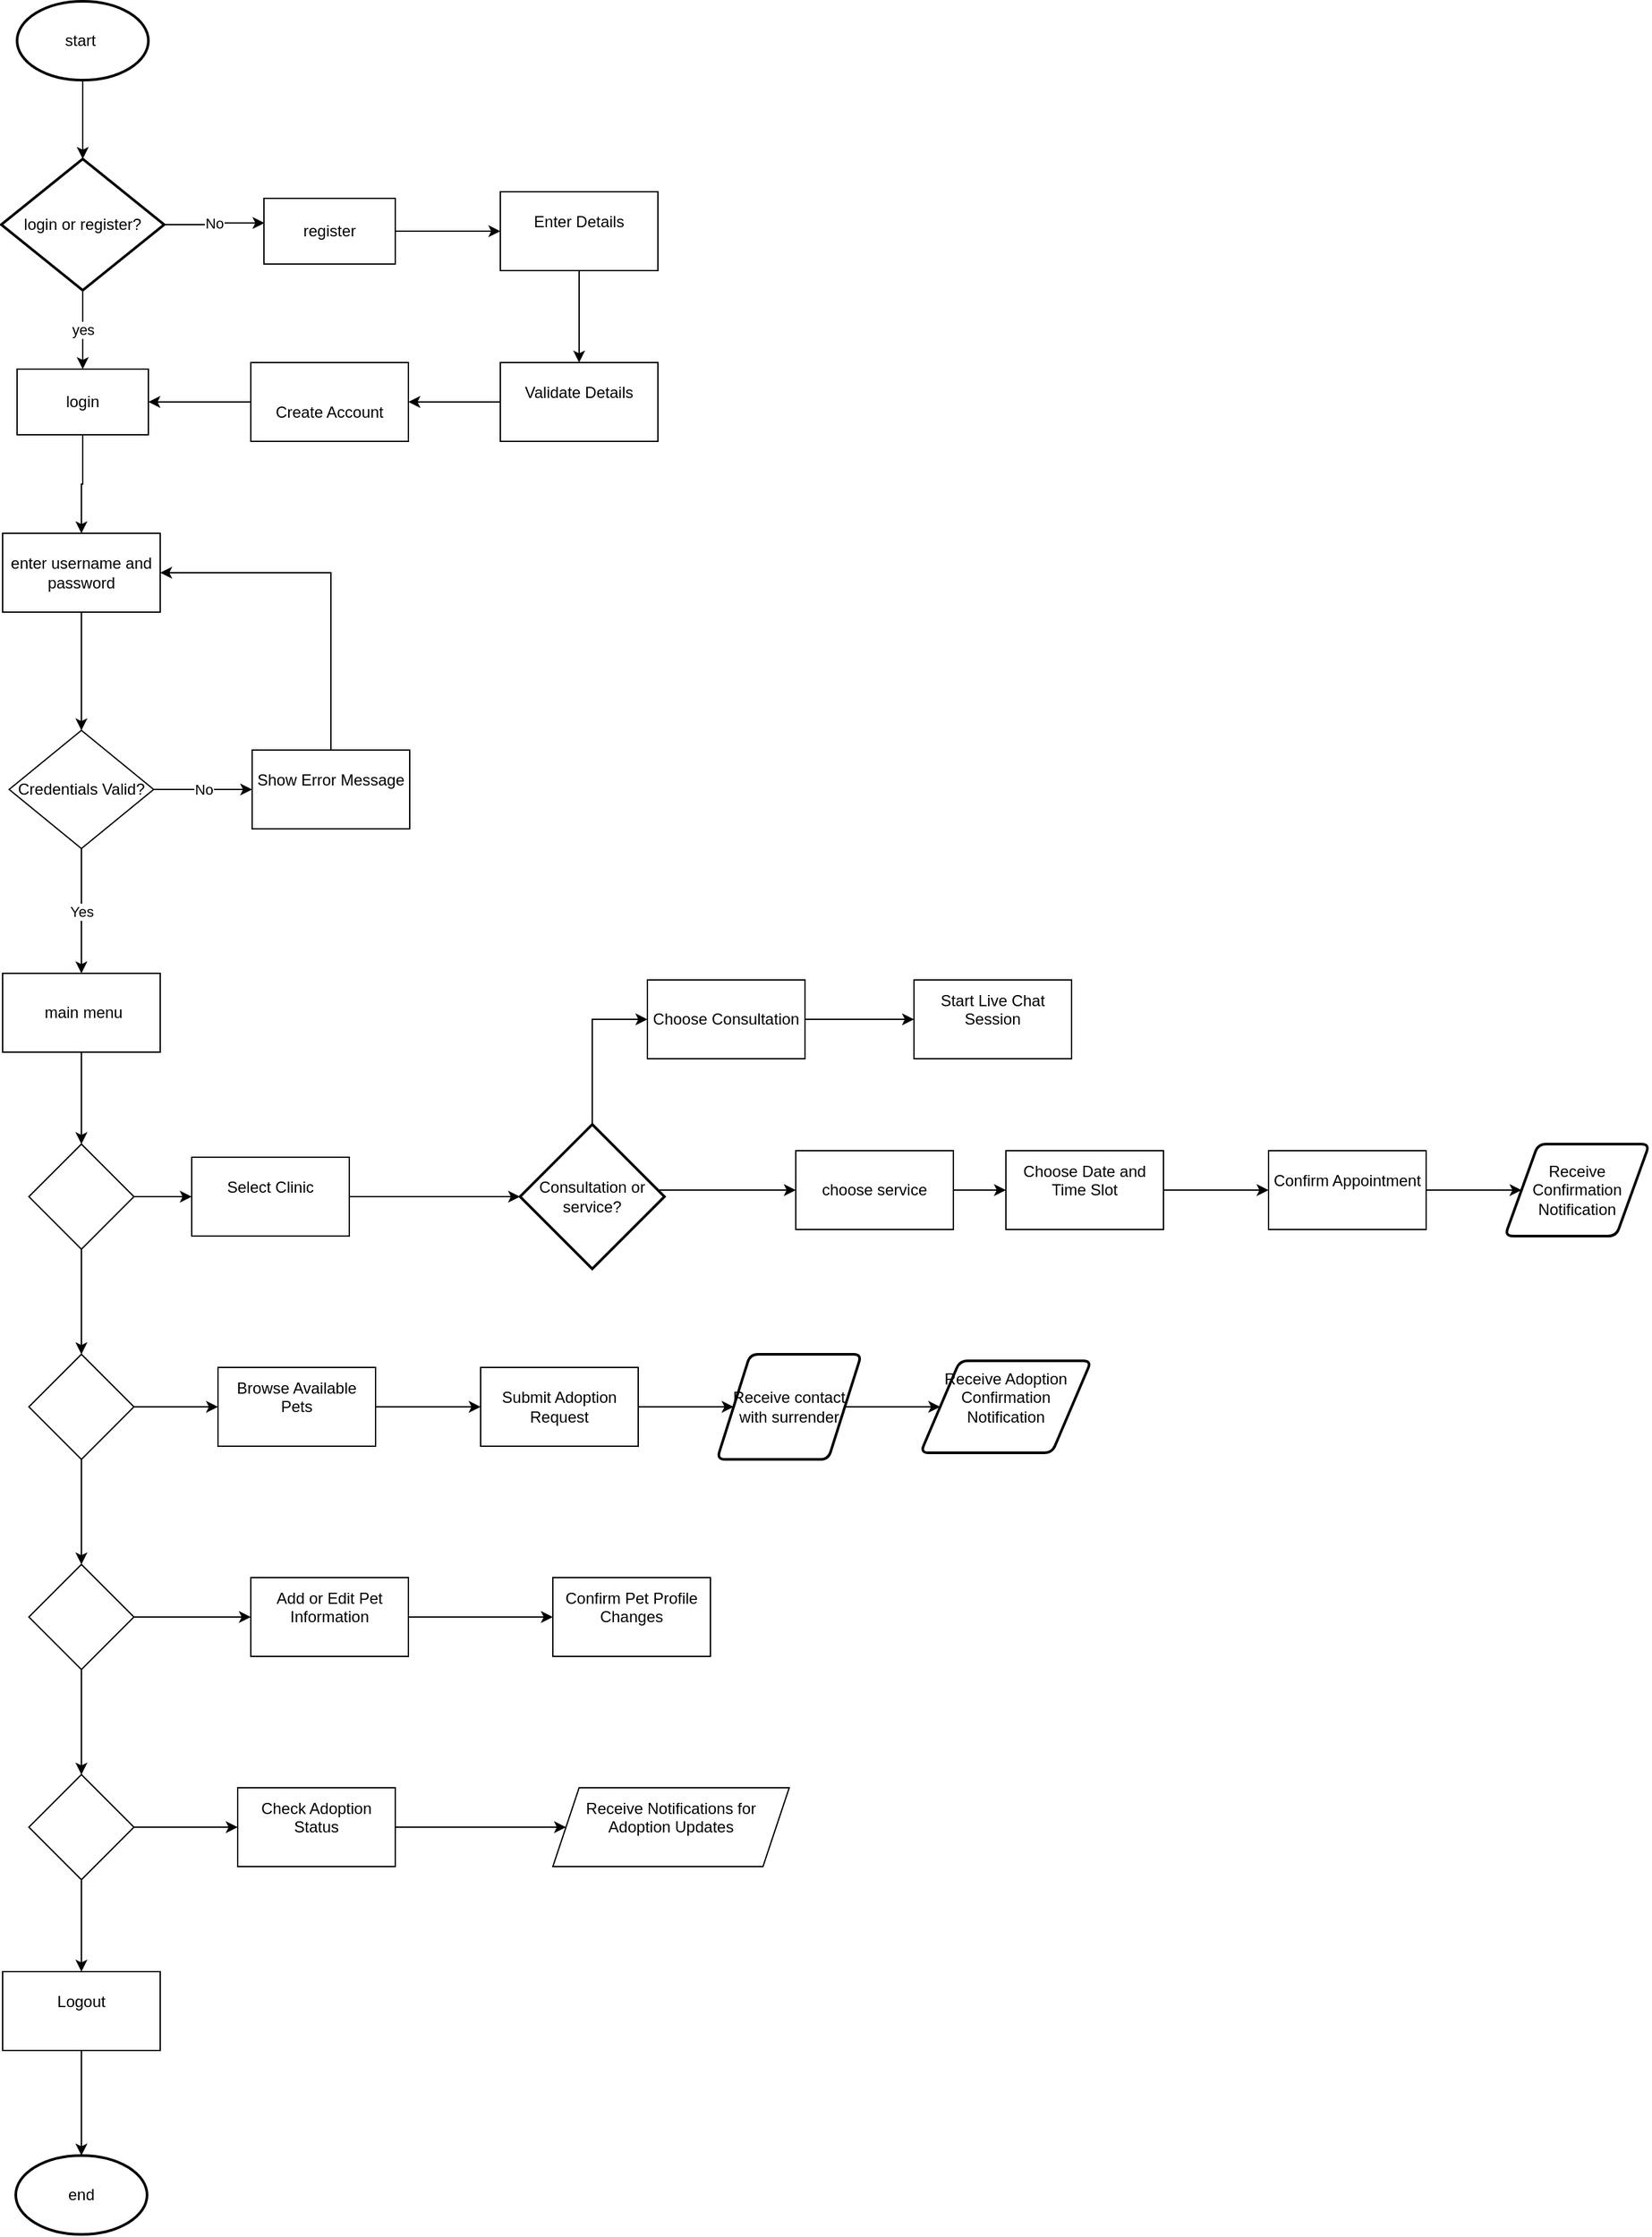 <mxfile version="24.8.4">
  <diagram id="C5RBs43oDa-KdzZeNtuy" name="Page-1">
    <mxGraphModel dx="1358" dy="549" grid="1" gridSize="10" guides="1" tooltips="1" connect="1" arrows="1" fold="1" page="1" pageScale="1" pageWidth="827" pageHeight="1169" math="0" shadow="0">
      <root>
        <mxCell id="WIyWlLk6GJQsqaUBKTNV-0" />
        <mxCell id="WIyWlLk6GJQsqaUBKTNV-1" parent="WIyWlLk6GJQsqaUBKTNV-0" />
        <mxCell id="ajQj_bRssY-FuSpLgV53-3" value="start&amp;nbsp;" style="strokeWidth=2;html=1;shape=mxgraph.flowchart.start_1;whiteSpace=wrap;" vertex="1" parent="WIyWlLk6GJQsqaUBKTNV-1">
          <mxGeometry x="352" y="30" width="100" height="60" as="geometry" />
        </mxCell>
        <mxCell id="ajQj_bRssY-FuSpLgV53-13" value="yes" style="edgeStyle=orthogonalEdgeStyle;rounded=0;orthogonalLoop=1;jettySize=auto;html=1;exitX=0.5;exitY=1;exitDx=0;exitDy=0;exitPerimeter=0;entryX=0.5;entryY=0;entryDx=0;entryDy=0;" edge="1" parent="WIyWlLk6GJQsqaUBKTNV-1" source="ajQj_bRssY-FuSpLgV53-9" target="ajQj_bRssY-FuSpLgV53-10">
          <mxGeometry relative="1" as="geometry" />
        </mxCell>
        <mxCell id="ajQj_bRssY-FuSpLgV53-9" value="login or register?" style="strokeWidth=2;html=1;shape=mxgraph.flowchart.decision;whiteSpace=wrap;" vertex="1" parent="WIyWlLk6GJQsqaUBKTNV-1">
          <mxGeometry x="340" y="150" width="124" height="100" as="geometry" />
        </mxCell>
        <mxCell id="ajQj_bRssY-FuSpLgV53-17" value="" style="edgeStyle=orthogonalEdgeStyle;rounded=0;orthogonalLoop=1;jettySize=auto;html=1;" edge="1" parent="WIyWlLk6GJQsqaUBKTNV-1" source="ajQj_bRssY-FuSpLgV53-10" target="ajQj_bRssY-FuSpLgV53-16">
          <mxGeometry relative="1" as="geometry" />
        </mxCell>
        <mxCell id="ajQj_bRssY-FuSpLgV53-10" value="login" style="html=1;dashed=0;whiteSpace=wrap;" vertex="1" parent="WIyWlLk6GJQsqaUBKTNV-1">
          <mxGeometry x="352" y="310.0" width="100" height="50" as="geometry" />
        </mxCell>
        <mxCell id="ajQj_bRssY-FuSpLgV53-29" value="" style="edgeStyle=orthogonalEdgeStyle;rounded=0;orthogonalLoop=1;jettySize=auto;html=1;" edge="1" parent="WIyWlLk6GJQsqaUBKTNV-1" source="ajQj_bRssY-FuSpLgV53-11" target="ajQj_bRssY-FuSpLgV53-28">
          <mxGeometry relative="1" as="geometry" />
        </mxCell>
        <mxCell id="ajQj_bRssY-FuSpLgV53-11" value="register" style="html=1;dashed=0;whiteSpace=wrap;" vertex="1" parent="WIyWlLk6GJQsqaUBKTNV-1">
          <mxGeometry x="540" y="180.0" width="100" height="50" as="geometry" />
        </mxCell>
        <mxCell id="ajQj_bRssY-FuSpLgV53-12" style="edgeStyle=orthogonalEdgeStyle;rounded=0;orthogonalLoop=1;jettySize=auto;html=1;exitX=0.5;exitY=1;exitDx=0;exitDy=0;exitPerimeter=0;entryX=0.5;entryY=0;entryDx=0;entryDy=0;entryPerimeter=0;" edge="1" parent="WIyWlLk6GJQsqaUBKTNV-1" source="ajQj_bRssY-FuSpLgV53-3" target="ajQj_bRssY-FuSpLgV53-9">
          <mxGeometry relative="1" as="geometry" />
        </mxCell>
        <mxCell id="ajQj_bRssY-FuSpLgV53-14" value="No" style="edgeStyle=orthogonalEdgeStyle;rounded=0;orthogonalLoop=1;jettySize=auto;html=1;exitX=1;exitY=0.5;exitDx=0;exitDy=0;exitPerimeter=0;entryX=0.004;entryY=0.375;entryDx=0;entryDy=0;entryPerimeter=0;" edge="1" parent="WIyWlLk6GJQsqaUBKTNV-1" source="ajQj_bRssY-FuSpLgV53-9" target="ajQj_bRssY-FuSpLgV53-11">
          <mxGeometry relative="1" as="geometry" />
        </mxCell>
        <mxCell id="ajQj_bRssY-FuSpLgV53-22" value="" style="edgeStyle=orthogonalEdgeStyle;rounded=0;orthogonalLoop=1;jettySize=auto;html=1;" edge="1" parent="WIyWlLk6GJQsqaUBKTNV-1" source="ajQj_bRssY-FuSpLgV53-16" target="ajQj_bRssY-FuSpLgV53-21">
          <mxGeometry relative="1" as="geometry" />
        </mxCell>
        <mxCell id="ajQj_bRssY-FuSpLgV53-16" value="enter username and password" style="whiteSpace=wrap;html=1;dashed=0;" vertex="1" parent="WIyWlLk6GJQsqaUBKTNV-1">
          <mxGeometry x="341" y="435.0" width="120" height="60" as="geometry" />
        </mxCell>
        <mxCell id="ajQj_bRssY-FuSpLgV53-24" value="Yes" style="edgeStyle=orthogonalEdgeStyle;rounded=0;orthogonalLoop=1;jettySize=auto;html=1;" edge="1" parent="WIyWlLk6GJQsqaUBKTNV-1" source="ajQj_bRssY-FuSpLgV53-21" target="ajQj_bRssY-FuSpLgV53-23">
          <mxGeometry relative="1" as="geometry">
            <Array as="points">
              <mxPoint x="401" y="720" />
              <mxPoint x="401" y="720" />
            </Array>
          </mxGeometry>
        </mxCell>
        <mxCell id="ajQj_bRssY-FuSpLgV53-26" value="No" style="edgeStyle=orthogonalEdgeStyle;rounded=0;orthogonalLoop=1;jettySize=auto;html=1;" edge="1" parent="WIyWlLk6GJQsqaUBKTNV-1" source="ajQj_bRssY-FuSpLgV53-21" target="ajQj_bRssY-FuSpLgV53-25">
          <mxGeometry relative="1" as="geometry">
            <Array as="points">
              <mxPoint x="490" y="630" />
              <mxPoint x="490" y="630" />
            </Array>
          </mxGeometry>
        </mxCell>
        <mxCell id="ajQj_bRssY-FuSpLgV53-21" value="Credentials Valid?" style="rhombus;whiteSpace=wrap;html=1;dashed=0;" vertex="1" parent="WIyWlLk6GJQsqaUBKTNV-1">
          <mxGeometry x="346" y="585" width="110" height="90" as="geometry" />
        </mxCell>
        <mxCell id="ajQj_bRssY-FuSpLgV53-82" value="" style="edgeStyle=orthogonalEdgeStyle;rounded=0;orthogonalLoop=1;jettySize=auto;html=1;" edge="1" parent="WIyWlLk6GJQsqaUBKTNV-1" source="ajQj_bRssY-FuSpLgV53-23" target="ajQj_bRssY-FuSpLgV53-81">
          <mxGeometry relative="1" as="geometry" />
        </mxCell>
        <mxCell id="ajQj_bRssY-FuSpLgV53-23" value="&amp;nbsp;main menu" style="whiteSpace=wrap;html=1;dashed=0;" vertex="1" parent="WIyWlLk6GJQsqaUBKTNV-1">
          <mxGeometry x="341" y="770" width="120" height="60" as="geometry" />
        </mxCell>
        <mxCell id="ajQj_bRssY-FuSpLgV53-27" style="edgeStyle=orthogonalEdgeStyle;rounded=0;orthogonalLoop=1;jettySize=auto;html=1;exitX=0.5;exitY=0;exitDx=0;exitDy=0;entryX=1;entryY=0.5;entryDx=0;entryDy=0;" edge="1" parent="WIyWlLk6GJQsqaUBKTNV-1" source="ajQj_bRssY-FuSpLgV53-25" target="ajQj_bRssY-FuSpLgV53-16">
          <mxGeometry relative="1" as="geometry" />
        </mxCell>
        <mxCell id="ajQj_bRssY-FuSpLgV53-25" value="&#xa;Show Error Message&#xa;&#xa;" style="whiteSpace=wrap;html=1;dashed=0;" vertex="1" parent="WIyWlLk6GJQsqaUBKTNV-1">
          <mxGeometry x="531" y="600" width="120" height="60" as="geometry" />
        </mxCell>
        <mxCell id="ajQj_bRssY-FuSpLgV53-34" value="" style="edgeStyle=orthogonalEdgeStyle;rounded=0;orthogonalLoop=1;jettySize=auto;html=1;" edge="1" parent="WIyWlLk6GJQsqaUBKTNV-1" source="ajQj_bRssY-FuSpLgV53-28" target="ajQj_bRssY-FuSpLgV53-33">
          <mxGeometry relative="1" as="geometry" />
        </mxCell>
        <mxCell id="ajQj_bRssY-FuSpLgV53-28" value="&#xa;Enter Details&#xa;&#xa;" style="whiteSpace=wrap;html=1;dashed=0;" vertex="1" parent="WIyWlLk6GJQsqaUBKTNV-1">
          <mxGeometry x="720" y="175.0" width="120" height="60" as="geometry" />
        </mxCell>
        <mxCell id="ajQj_bRssY-FuSpLgV53-32" style="edgeStyle=orthogonalEdgeStyle;rounded=0;orthogonalLoop=1;jettySize=auto;html=1;exitX=0;exitY=0.5;exitDx=0;exitDy=0;entryX=1;entryY=0.5;entryDx=0;entryDy=0;" edge="1" parent="WIyWlLk6GJQsqaUBKTNV-1" source="ajQj_bRssY-FuSpLgV53-30" target="ajQj_bRssY-FuSpLgV53-10">
          <mxGeometry relative="1" as="geometry" />
        </mxCell>
        <mxCell id="ajQj_bRssY-FuSpLgV53-30" value="&lt;br&gt;Create Account" style="whiteSpace=wrap;html=1;dashed=0;" vertex="1" parent="WIyWlLk6GJQsqaUBKTNV-1">
          <mxGeometry x="530" y="305" width="120" height="60" as="geometry" />
        </mxCell>
        <mxCell id="ajQj_bRssY-FuSpLgV53-35" style="edgeStyle=orthogonalEdgeStyle;rounded=0;orthogonalLoop=1;jettySize=auto;html=1;exitX=0;exitY=0.5;exitDx=0;exitDy=0;entryX=1;entryY=0.5;entryDx=0;entryDy=0;" edge="1" parent="WIyWlLk6GJQsqaUBKTNV-1" source="ajQj_bRssY-FuSpLgV53-33" target="ajQj_bRssY-FuSpLgV53-30">
          <mxGeometry relative="1" as="geometry" />
        </mxCell>
        <mxCell id="ajQj_bRssY-FuSpLgV53-33" value="&#xa;Validate Details&#xa;&#xa;" style="whiteSpace=wrap;html=1;dashed=0;" vertex="1" parent="WIyWlLk6GJQsqaUBKTNV-1">
          <mxGeometry x="720" y="305.0" width="120" height="60" as="geometry" />
        </mxCell>
        <mxCell id="ajQj_bRssY-FuSpLgV53-70" value="" style="edgeStyle=orthogonalEdgeStyle;rounded=0;orthogonalLoop=1;jettySize=auto;html=1;entryX=0;entryY=0.5;entryDx=0;entryDy=0;entryPerimeter=0;" edge="1" parent="WIyWlLk6GJQsqaUBKTNV-1" source="ajQj_bRssY-FuSpLgV53-36" target="ajQj_bRssY-FuSpLgV53-71">
          <mxGeometry relative="1" as="geometry" />
        </mxCell>
        <mxCell id="ajQj_bRssY-FuSpLgV53-36" value="&#xa;Select Clinic&#xa;&#xa;" style="whiteSpace=wrap;html=1;dashed=0;" vertex="1" parent="WIyWlLk6GJQsqaUBKTNV-1">
          <mxGeometry x="485" y="910" width="120" height="60" as="geometry" />
        </mxCell>
        <mxCell id="ajQj_bRssY-FuSpLgV53-76" value="" style="edgeStyle=orthogonalEdgeStyle;rounded=0;orthogonalLoop=1;jettySize=auto;html=1;" edge="1" parent="WIyWlLk6GJQsqaUBKTNV-1" source="ajQj_bRssY-FuSpLgV53-38" target="ajQj_bRssY-FuSpLgV53-75">
          <mxGeometry relative="1" as="geometry" />
        </mxCell>
        <mxCell id="ajQj_bRssY-FuSpLgV53-38" value="&#xa;Add or Edit Pet Information&#xa;&#xa;" style="whiteSpace=wrap;html=1;dashed=0;" vertex="1" parent="WIyWlLk6GJQsqaUBKTNV-1">
          <mxGeometry x="530" y="1230" width="120" height="60" as="geometry" />
        </mxCell>
        <mxCell id="ajQj_bRssY-FuSpLgV53-40" value="&#xa;Logout&#xa;&#xa;" style="whiteSpace=wrap;html=1;dashed=0;" vertex="1" parent="WIyWlLk6GJQsqaUBKTNV-1">
          <mxGeometry x="341" y="1530" width="120" height="60" as="geometry" />
        </mxCell>
        <mxCell id="ajQj_bRssY-FuSpLgV53-78" value="" style="edgeStyle=orthogonalEdgeStyle;rounded=0;orthogonalLoop=1;jettySize=auto;html=1;" edge="1" parent="WIyWlLk6GJQsqaUBKTNV-1" source="ajQj_bRssY-FuSpLgV53-42" target="ajQj_bRssY-FuSpLgV53-77">
          <mxGeometry relative="1" as="geometry" />
        </mxCell>
        <mxCell id="ajQj_bRssY-FuSpLgV53-42" value="&#xa;Check Adoption Status&#xa;&#xa;" style="whiteSpace=wrap;html=1;dashed=0;" vertex="1" parent="WIyWlLk6GJQsqaUBKTNV-1">
          <mxGeometry x="520" y="1390" width="120" height="60" as="geometry" />
        </mxCell>
        <mxCell id="ajQj_bRssY-FuSpLgV53-60" value="" style="edgeStyle=orthogonalEdgeStyle;rounded=0;orthogonalLoop=1;jettySize=auto;html=1;" edge="1" parent="WIyWlLk6GJQsqaUBKTNV-1" source="ajQj_bRssY-FuSpLgV53-44" target="ajQj_bRssY-FuSpLgV53-59">
          <mxGeometry relative="1" as="geometry" />
        </mxCell>
        <mxCell id="ajQj_bRssY-FuSpLgV53-44" value="&#xa;Browse Available Pets&#xa;&#xa;" style="whiteSpace=wrap;html=1;dashed=0;" vertex="1" parent="WIyWlLk6GJQsqaUBKTNV-1">
          <mxGeometry x="505" y="1070" width="120" height="60" as="geometry" />
        </mxCell>
        <mxCell id="ajQj_bRssY-FuSpLgV53-68" value="" style="edgeStyle=orthogonalEdgeStyle;rounded=0;orthogonalLoop=1;jettySize=auto;html=1;" edge="1" parent="WIyWlLk6GJQsqaUBKTNV-1" source="ajQj_bRssY-FuSpLgV53-49" target="ajQj_bRssY-FuSpLgV53-67">
          <mxGeometry relative="1" as="geometry" />
        </mxCell>
        <mxCell id="ajQj_bRssY-FuSpLgV53-49" value="&lt;br&gt;Choose Consultation&lt;div&gt;&lt;br/&gt;&lt;/div&gt;" style="whiteSpace=wrap;html=1;dashed=0;" vertex="1" parent="WIyWlLk6GJQsqaUBKTNV-1">
          <mxGeometry x="832" y="775" width="120" height="60" as="geometry" />
        </mxCell>
        <mxCell id="ajQj_bRssY-FuSpLgV53-54" value="" style="edgeStyle=orthogonalEdgeStyle;rounded=0;orthogonalLoop=1;jettySize=auto;html=1;" edge="1" parent="WIyWlLk6GJQsqaUBKTNV-1" source="ajQj_bRssY-FuSpLgV53-51" target="ajQj_bRssY-FuSpLgV53-53">
          <mxGeometry relative="1" as="geometry" />
        </mxCell>
        <mxCell id="ajQj_bRssY-FuSpLgV53-51" value="choose service" style="whiteSpace=wrap;html=1;dashed=0;" vertex="1" parent="WIyWlLk6GJQsqaUBKTNV-1">
          <mxGeometry x="945" y="905" width="120" height="60" as="geometry" />
        </mxCell>
        <mxCell id="ajQj_bRssY-FuSpLgV53-56" value="" style="edgeStyle=orthogonalEdgeStyle;rounded=0;orthogonalLoop=1;jettySize=auto;html=1;" edge="1" parent="WIyWlLk6GJQsqaUBKTNV-1" source="ajQj_bRssY-FuSpLgV53-53" target="ajQj_bRssY-FuSpLgV53-55">
          <mxGeometry relative="1" as="geometry" />
        </mxCell>
        <mxCell id="ajQj_bRssY-FuSpLgV53-53" value="&#xa;Choose Date and Time Slot&#xa;&#xa;" style="whiteSpace=wrap;html=1;dashed=0;" vertex="1" parent="WIyWlLk6GJQsqaUBKTNV-1">
          <mxGeometry x="1105" y="905" width="120" height="60" as="geometry" />
        </mxCell>
        <mxCell id="ajQj_bRssY-FuSpLgV53-58" style="edgeStyle=orthogonalEdgeStyle;rounded=0;orthogonalLoop=1;jettySize=auto;html=1;exitX=1;exitY=0.5;exitDx=0;exitDy=0;entryX=0;entryY=0.5;entryDx=0;entryDy=0;" edge="1" parent="WIyWlLk6GJQsqaUBKTNV-1" source="ajQj_bRssY-FuSpLgV53-55" target="ajQj_bRssY-FuSpLgV53-57">
          <mxGeometry relative="1" as="geometry" />
        </mxCell>
        <mxCell id="ajQj_bRssY-FuSpLgV53-55" value="&#xa;Confirm Appointment&#xa;&#xa;" style="whiteSpace=wrap;html=1;dashed=0;" vertex="1" parent="WIyWlLk6GJQsqaUBKTNV-1">
          <mxGeometry x="1305" y="905" width="120" height="60" as="geometry" />
        </mxCell>
        <mxCell id="ajQj_bRssY-FuSpLgV53-57" value="Receive Confirmation Notification" style="shape=parallelogram;html=1;strokeWidth=2;perimeter=parallelogramPerimeter;whiteSpace=wrap;rounded=1;arcSize=12;size=0.23;" vertex="1" parent="WIyWlLk6GJQsqaUBKTNV-1">
          <mxGeometry x="1485" y="900" width="110" height="70" as="geometry" />
        </mxCell>
        <mxCell id="ajQj_bRssY-FuSpLgV53-65" style="edgeStyle=orthogonalEdgeStyle;rounded=0;orthogonalLoop=1;jettySize=auto;html=1;exitX=1;exitY=0.5;exitDx=0;exitDy=0;" edge="1" parent="WIyWlLk6GJQsqaUBKTNV-1" source="ajQj_bRssY-FuSpLgV53-59" target="ajQj_bRssY-FuSpLgV53-64">
          <mxGeometry relative="1" as="geometry" />
        </mxCell>
        <mxCell id="ajQj_bRssY-FuSpLgV53-59" value="Submit Adoption Request" style="whiteSpace=wrap;html=1;dashed=0;" vertex="1" parent="WIyWlLk6GJQsqaUBKTNV-1">
          <mxGeometry x="705" y="1070" width="120" height="60" as="geometry" />
        </mxCell>
        <mxCell id="ajQj_bRssY-FuSpLgV53-61" value="&#xa;Receive Adoption Confirmation Notification&#xa;&#xa;" style="shape=parallelogram;html=1;strokeWidth=2;perimeter=parallelogramPerimeter;whiteSpace=wrap;rounded=1;arcSize=12;size=0.23;" vertex="1" parent="WIyWlLk6GJQsqaUBKTNV-1">
          <mxGeometry x="1040" y="1065" width="130" height="70" as="geometry" />
        </mxCell>
        <mxCell id="ajQj_bRssY-FuSpLgV53-66" style="edgeStyle=orthogonalEdgeStyle;rounded=0;orthogonalLoop=1;jettySize=auto;html=1;exitX=1;exitY=0.5;exitDx=0;exitDy=0;" edge="1" parent="WIyWlLk6GJQsqaUBKTNV-1" source="ajQj_bRssY-FuSpLgV53-64" target="ajQj_bRssY-FuSpLgV53-61">
          <mxGeometry relative="1" as="geometry" />
        </mxCell>
        <mxCell id="ajQj_bRssY-FuSpLgV53-64" value="&lt;div&gt;&lt;span style=&quot;background-color: initial;&quot;&gt;Receive contact with surrender&lt;/span&gt;&lt;/div&gt;" style="shape=parallelogram;html=1;strokeWidth=2;perimeter=parallelogramPerimeter;whiteSpace=wrap;rounded=1;arcSize=12;size=0.23;" vertex="1" parent="WIyWlLk6GJQsqaUBKTNV-1">
          <mxGeometry x="885" y="1060" width="110" height="80" as="geometry" />
        </mxCell>
        <mxCell id="ajQj_bRssY-FuSpLgV53-67" value="&#xa;Start Live Chat Session&#xa;&#xa;" style="whiteSpace=wrap;html=1;dashed=0;" vertex="1" parent="WIyWlLk6GJQsqaUBKTNV-1">
          <mxGeometry x="1035" y="775" width="120" height="60" as="geometry" />
        </mxCell>
        <mxCell id="ajQj_bRssY-FuSpLgV53-73" style="edgeStyle=orthogonalEdgeStyle;rounded=0;orthogonalLoop=1;jettySize=auto;html=1;exitX=1;exitY=0.5;exitDx=0;exitDy=0;exitPerimeter=0;entryX=0;entryY=0.5;entryDx=0;entryDy=0;" edge="1" parent="WIyWlLk6GJQsqaUBKTNV-1" source="ajQj_bRssY-FuSpLgV53-71" target="ajQj_bRssY-FuSpLgV53-51">
          <mxGeometry relative="1" as="geometry">
            <Array as="points">
              <mxPoint x="790" y="940" />
              <mxPoint x="790" y="935" />
            </Array>
          </mxGeometry>
        </mxCell>
        <mxCell id="ajQj_bRssY-FuSpLgV53-74" style="edgeStyle=orthogonalEdgeStyle;rounded=0;orthogonalLoop=1;jettySize=auto;html=1;exitX=0.5;exitY=0;exitDx=0;exitDy=0;exitPerimeter=0;entryX=0;entryY=0.5;entryDx=0;entryDy=0;" edge="1" parent="WIyWlLk6GJQsqaUBKTNV-1" source="ajQj_bRssY-FuSpLgV53-71" target="ajQj_bRssY-FuSpLgV53-49">
          <mxGeometry relative="1" as="geometry" />
        </mxCell>
        <mxCell id="ajQj_bRssY-FuSpLgV53-71" value="Consultation or service?" style="strokeWidth=2;html=1;shape=mxgraph.flowchart.decision;whiteSpace=wrap;" vertex="1" parent="WIyWlLk6GJQsqaUBKTNV-1">
          <mxGeometry x="735" y="885" width="110" height="110" as="geometry" />
        </mxCell>
        <mxCell id="ajQj_bRssY-FuSpLgV53-75" value="&#xa;Confirm Pet Profile Changes&#xa;&#xa;" style="whiteSpace=wrap;html=1;dashed=0;" vertex="1" parent="WIyWlLk6GJQsqaUBKTNV-1">
          <mxGeometry x="760" y="1230" width="120" height="60" as="geometry" />
        </mxCell>
        <mxCell id="ajQj_bRssY-FuSpLgV53-77" value="&#xa;Receive Notifications for Adoption Updates&#xa;&#xa;" style="shape=parallelogram;perimeter=parallelogramPerimeter;whiteSpace=wrap;html=1;fixedSize=1;dashed=0;" vertex="1" parent="WIyWlLk6GJQsqaUBKTNV-1">
          <mxGeometry x="760" y="1390" width="180" height="60" as="geometry" />
        </mxCell>
        <mxCell id="ajQj_bRssY-FuSpLgV53-79" value="end" style="strokeWidth=2;html=1;shape=mxgraph.flowchart.start_1;whiteSpace=wrap;" vertex="1" parent="WIyWlLk6GJQsqaUBKTNV-1">
          <mxGeometry x="351" y="1670" width="100" height="60" as="geometry" />
        </mxCell>
        <mxCell id="ajQj_bRssY-FuSpLgV53-80" style="edgeStyle=orthogonalEdgeStyle;rounded=0;orthogonalLoop=1;jettySize=auto;html=1;exitX=0.5;exitY=1;exitDx=0;exitDy=0;entryX=0.5;entryY=0;entryDx=0;entryDy=0;entryPerimeter=0;" edge="1" parent="WIyWlLk6GJQsqaUBKTNV-1" source="ajQj_bRssY-FuSpLgV53-40" target="ajQj_bRssY-FuSpLgV53-79">
          <mxGeometry relative="1" as="geometry" />
        </mxCell>
        <mxCell id="ajQj_bRssY-FuSpLgV53-84" value="" style="edgeStyle=orthogonalEdgeStyle;rounded=0;orthogonalLoop=1;jettySize=auto;html=1;" edge="1" parent="WIyWlLk6GJQsqaUBKTNV-1" source="ajQj_bRssY-FuSpLgV53-81" target="ajQj_bRssY-FuSpLgV53-83">
          <mxGeometry relative="1" as="geometry" />
        </mxCell>
        <mxCell id="ajQj_bRssY-FuSpLgV53-89" style="edgeStyle=orthogonalEdgeStyle;rounded=0;orthogonalLoop=1;jettySize=auto;html=1;exitX=1;exitY=0.5;exitDx=0;exitDy=0;entryX=0;entryY=0.5;entryDx=0;entryDy=0;" edge="1" parent="WIyWlLk6GJQsqaUBKTNV-1" source="ajQj_bRssY-FuSpLgV53-81" target="ajQj_bRssY-FuSpLgV53-36">
          <mxGeometry relative="1" as="geometry" />
        </mxCell>
        <mxCell id="ajQj_bRssY-FuSpLgV53-81" value="" style="rhombus;whiteSpace=wrap;html=1;dashed=0;" vertex="1" parent="WIyWlLk6GJQsqaUBKTNV-1">
          <mxGeometry x="361" y="900" width="80" height="80" as="geometry" />
        </mxCell>
        <mxCell id="ajQj_bRssY-FuSpLgV53-86" value="" style="edgeStyle=orthogonalEdgeStyle;rounded=0;orthogonalLoop=1;jettySize=auto;html=1;" edge="1" parent="WIyWlLk6GJQsqaUBKTNV-1" source="ajQj_bRssY-FuSpLgV53-83" target="ajQj_bRssY-FuSpLgV53-85">
          <mxGeometry relative="1" as="geometry" />
        </mxCell>
        <mxCell id="ajQj_bRssY-FuSpLgV53-90" style="edgeStyle=orthogonalEdgeStyle;rounded=0;orthogonalLoop=1;jettySize=auto;html=1;exitX=1;exitY=0.5;exitDx=0;exitDy=0;entryX=0;entryY=0.5;entryDx=0;entryDy=0;" edge="1" parent="WIyWlLk6GJQsqaUBKTNV-1" source="ajQj_bRssY-FuSpLgV53-83" target="ajQj_bRssY-FuSpLgV53-44">
          <mxGeometry relative="1" as="geometry" />
        </mxCell>
        <mxCell id="ajQj_bRssY-FuSpLgV53-83" value="" style="rhombus;whiteSpace=wrap;html=1;dashed=0;" vertex="1" parent="WIyWlLk6GJQsqaUBKTNV-1">
          <mxGeometry x="361" y="1060" width="80" height="80" as="geometry" />
        </mxCell>
        <mxCell id="ajQj_bRssY-FuSpLgV53-88" value="" style="edgeStyle=orthogonalEdgeStyle;rounded=0;orthogonalLoop=1;jettySize=auto;html=1;" edge="1" parent="WIyWlLk6GJQsqaUBKTNV-1" source="ajQj_bRssY-FuSpLgV53-85" target="ajQj_bRssY-FuSpLgV53-87">
          <mxGeometry relative="1" as="geometry" />
        </mxCell>
        <mxCell id="ajQj_bRssY-FuSpLgV53-92" style="edgeStyle=orthogonalEdgeStyle;rounded=0;orthogonalLoop=1;jettySize=auto;html=1;exitX=1;exitY=0.5;exitDx=0;exitDy=0;entryX=0;entryY=0.5;entryDx=0;entryDy=0;" edge="1" parent="WIyWlLk6GJQsqaUBKTNV-1" source="ajQj_bRssY-FuSpLgV53-85" target="ajQj_bRssY-FuSpLgV53-38">
          <mxGeometry relative="1" as="geometry" />
        </mxCell>
        <mxCell id="ajQj_bRssY-FuSpLgV53-85" value="" style="rhombus;whiteSpace=wrap;html=1;dashed=0;" vertex="1" parent="WIyWlLk6GJQsqaUBKTNV-1">
          <mxGeometry x="361" y="1220" width="80" height="80" as="geometry" />
        </mxCell>
        <mxCell id="ajQj_bRssY-FuSpLgV53-91" style="edgeStyle=orthogonalEdgeStyle;rounded=0;orthogonalLoop=1;jettySize=auto;html=1;exitX=0.5;exitY=1;exitDx=0;exitDy=0;" edge="1" parent="WIyWlLk6GJQsqaUBKTNV-1" source="ajQj_bRssY-FuSpLgV53-87" target="ajQj_bRssY-FuSpLgV53-40">
          <mxGeometry relative="1" as="geometry" />
        </mxCell>
        <mxCell id="ajQj_bRssY-FuSpLgV53-93" style="edgeStyle=orthogonalEdgeStyle;rounded=0;orthogonalLoop=1;jettySize=auto;html=1;exitX=1;exitY=0.5;exitDx=0;exitDy=0;" edge="1" parent="WIyWlLk6GJQsqaUBKTNV-1" source="ajQj_bRssY-FuSpLgV53-87" target="ajQj_bRssY-FuSpLgV53-42">
          <mxGeometry relative="1" as="geometry" />
        </mxCell>
        <mxCell id="ajQj_bRssY-FuSpLgV53-87" value="" style="rhombus;whiteSpace=wrap;html=1;dashed=0;" vertex="1" parent="WIyWlLk6GJQsqaUBKTNV-1">
          <mxGeometry x="361" y="1380" width="80" height="80" as="geometry" />
        </mxCell>
      </root>
    </mxGraphModel>
  </diagram>
</mxfile>
